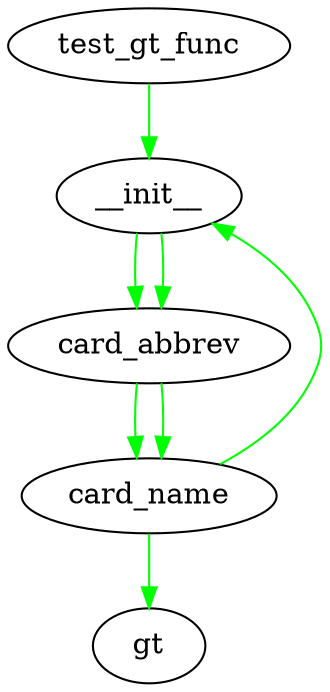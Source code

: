 digraph { 
   test_gt_func -> __init__ [color=green];
   __init__ -> card_abbrev [color=green];
   card_abbrev -> card_name [color=green];
   card_name -> __init__ [color=green];
   __init__ -> card_abbrev [color=green];
   card_abbrev -> card_name [color=green];
   card_name -> gt [color=green];
}
